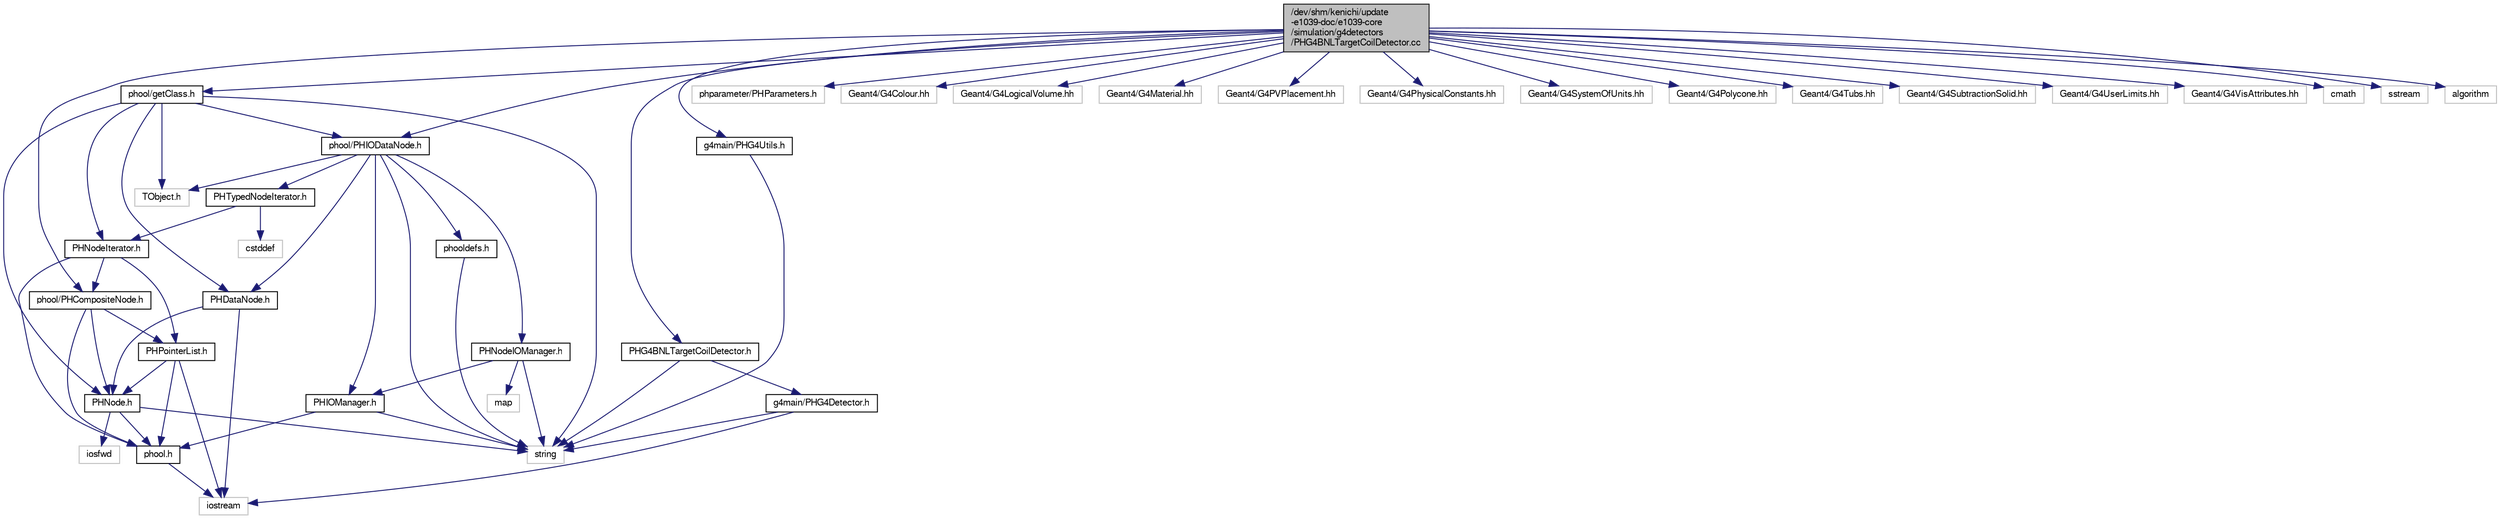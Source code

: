 digraph "/dev/shm/kenichi/update-e1039-doc/e1039-core/simulation/g4detectors/PHG4BNLTargetCoilDetector.cc"
{
  bgcolor="transparent";
  edge [fontname="FreeSans",fontsize="10",labelfontname="FreeSans",labelfontsize="10"];
  node [fontname="FreeSans",fontsize="10",shape=record];
  Node1 [label="/dev/shm/kenichi/update\l-e1039-doc/e1039-core\l/simulation/g4detectors\l/PHG4BNLTargetCoilDetector.cc",height=0.2,width=0.4,color="black", fillcolor="grey75", style="filled" fontcolor="black"];
  Node1 -> Node2 [color="midnightblue",fontsize="10",style="solid",fontname="FreeSans"];
  Node2 [label="PHG4BNLTargetCoilDetector.h",height=0.2,width=0.4,color="black",URL="$d0/d61/PHG4BNLTargetCoilDetector_8h.html"];
  Node2 -> Node3 [color="midnightblue",fontsize="10",style="solid",fontname="FreeSans"];
  Node3 [label="g4main/PHG4Detector.h",height=0.2,width=0.4,color="black",URL="$dd/dcc/PHG4Detector_8h.html"];
  Node3 -> Node4 [color="midnightblue",fontsize="10",style="solid",fontname="FreeSans"];
  Node4 [label="iostream",height=0.2,width=0.4,color="grey75"];
  Node3 -> Node5 [color="midnightblue",fontsize="10",style="solid",fontname="FreeSans"];
  Node5 [label="string",height=0.2,width=0.4,color="grey75"];
  Node2 -> Node5 [color="midnightblue",fontsize="10",style="solid",fontname="FreeSans"];
  Node1 -> Node6 [color="midnightblue",fontsize="10",style="solid",fontname="FreeSans"];
  Node6 [label="phparameter/PHParameters.h",height=0.2,width=0.4,color="grey75"];
  Node1 -> Node7 [color="midnightblue",fontsize="10",style="solid",fontname="FreeSans"];
  Node7 [label="g4main/PHG4Utils.h",height=0.2,width=0.4,color="black",URL="$d6/d5e/PHG4Utils_8h.html"];
  Node7 -> Node5 [color="midnightblue",fontsize="10",style="solid",fontname="FreeSans"];
  Node1 -> Node8 [color="midnightblue",fontsize="10",style="solid",fontname="FreeSans"];
  Node8 [label="phool/PHCompositeNode.h",height=0.2,width=0.4,color="black",URL="$d8/d30/PHCompositeNode_8h.html"];
  Node8 -> Node9 [color="midnightblue",fontsize="10",style="solid",fontname="FreeSans"];
  Node9 [label="phool.h",height=0.2,width=0.4,color="black",URL="$d5/d6f/phool_8h.html"];
  Node9 -> Node4 [color="midnightblue",fontsize="10",style="solid",fontname="FreeSans"];
  Node8 -> Node10 [color="midnightblue",fontsize="10",style="solid",fontname="FreeSans"];
  Node10 [label="PHNode.h",height=0.2,width=0.4,color="black",URL="$d3/d62/PHNode_8h.html"];
  Node10 -> Node9 [color="midnightblue",fontsize="10",style="solid",fontname="FreeSans"];
  Node10 -> Node11 [color="midnightblue",fontsize="10",style="solid",fontname="FreeSans"];
  Node11 [label="iosfwd",height=0.2,width=0.4,color="grey75"];
  Node10 -> Node5 [color="midnightblue",fontsize="10",style="solid",fontname="FreeSans"];
  Node8 -> Node12 [color="midnightblue",fontsize="10",style="solid",fontname="FreeSans"];
  Node12 [label="PHPointerList.h",height=0.2,width=0.4,color="black",URL="$db/dd5/PHPointerList_8h.html"];
  Node12 -> Node9 [color="midnightblue",fontsize="10",style="solid",fontname="FreeSans"];
  Node12 -> Node10 [color="midnightblue",fontsize="10",style="solid",fontname="FreeSans"];
  Node12 -> Node4 [color="midnightblue",fontsize="10",style="solid",fontname="FreeSans"];
  Node1 -> Node13 [color="midnightblue",fontsize="10",style="solid",fontname="FreeSans"];
  Node13 [label="phool/PHIODataNode.h",height=0.2,width=0.4,color="black",URL="$d3/d79/PHIODataNode_8h.html"];
  Node13 -> Node14 [color="midnightblue",fontsize="10",style="solid",fontname="FreeSans"];
  Node14 [label="PHDataNode.h",height=0.2,width=0.4,color="black",URL="$dd/d9b/PHDataNode_8h.html"];
  Node14 -> Node10 [color="midnightblue",fontsize="10",style="solid",fontname="FreeSans"];
  Node14 -> Node4 [color="midnightblue",fontsize="10",style="solid",fontname="FreeSans"];
  Node13 -> Node15 [color="midnightblue",fontsize="10",style="solid",fontname="FreeSans"];
  Node15 [label="PHIOManager.h",height=0.2,width=0.4,color="black",URL="$d9/d53/PHIOManager_8h.html"];
  Node15 -> Node9 [color="midnightblue",fontsize="10",style="solid",fontname="FreeSans"];
  Node15 -> Node5 [color="midnightblue",fontsize="10",style="solid",fontname="FreeSans"];
  Node13 -> Node16 [color="midnightblue",fontsize="10",style="solid",fontname="FreeSans"];
  Node16 [label="PHNodeIOManager.h",height=0.2,width=0.4,color="black",URL="$dd/de7/PHNodeIOManager_8h.html"];
  Node16 -> Node15 [color="midnightblue",fontsize="10",style="solid",fontname="FreeSans"];
  Node16 -> Node5 [color="midnightblue",fontsize="10",style="solid",fontname="FreeSans"];
  Node16 -> Node17 [color="midnightblue",fontsize="10",style="solid",fontname="FreeSans"];
  Node17 [label="map",height=0.2,width=0.4,color="grey75"];
  Node13 -> Node18 [color="midnightblue",fontsize="10",style="solid",fontname="FreeSans"];
  Node18 [label="PHTypedNodeIterator.h",height=0.2,width=0.4,color="black",URL="$db/d17/PHTypedNodeIterator_8h.html"];
  Node18 -> Node19 [color="midnightblue",fontsize="10",style="solid",fontname="FreeSans"];
  Node19 [label="PHNodeIterator.h",height=0.2,width=0.4,color="black",URL="$d8/dfd/PHNodeIterator_8h.html"];
  Node19 -> Node9 [color="midnightblue",fontsize="10",style="solid",fontname="FreeSans"];
  Node19 -> Node8 [color="midnightblue",fontsize="10",style="solid",fontname="FreeSans"];
  Node19 -> Node12 [color="midnightblue",fontsize="10",style="solid",fontname="FreeSans"];
  Node18 -> Node20 [color="midnightblue",fontsize="10",style="solid",fontname="FreeSans"];
  Node20 [label="cstddef",height=0.2,width=0.4,color="grey75"];
  Node13 -> Node21 [color="midnightblue",fontsize="10",style="solid",fontname="FreeSans"];
  Node21 [label="phooldefs.h",height=0.2,width=0.4,color="black",URL="$de/da7/phooldefs_8h.html"];
  Node21 -> Node5 [color="midnightblue",fontsize="10",style="solid",fontname="FreeSans"];
  Node13 -> Node22 [color="midnightblue",fontsize="10",style="solid",fontname="FreeSans"];
  Node22 [label="TObject.h",height=0.2,width=0.4,color="grey75"];
  Node13 -> Node5 [color="midnightblue",fontsize="10",style="solid",fontname="FreeSans"];
  Node1 -> Node23 [color="midnightblue",fontsize="10",style="solid",fontname="FreeSans"];
  Node23 [label="phool/getClass.h",height=0.2,width=0.4,color="black",URL="$dd/dd4/getClass_8h.html"];
  Node23 -> Node19 [color="midnightblue",fontsize="10",style="solid",fontname="FreeSans"];
  Node23 -> Node13 [color="midnightblue",fontsize="10",style="solid",fontname="FreeSans"];
  Node23 -> Node14 [color="midnightblue",fontsize="10",style="solid",fontname="FreeSans"];
  Node23 -> Node10 [color="midnightblue",fontsize="10",style="solid",fontname="FreeSans"];
  Node23 -> Node22 [color="midnightblue",fontsize="10",style="solid",fontname="FreeSans"];
  Node23 -> Node5 [color="midnightblue",fontsize="10",style="solid",fontname="FreeSans"];
  Node1 -> Node24 [color="midnightblue",fontsize="10",style="solid",fontname="FreeSans"];
  Node24 [label="Geant4/G4Colour.hh",height=0.2,width=0.4,color="grey75"];
  Node1 -> Node25 [color="midnightblue",fontsize="10",style="solid",fontname="FreeSans"];
  Node25 [label="Geant4/G4LogicalVolume.hh",height=0.2,width=0.4,color="grey75"];
  Node1 -> Node26 [color="midnightblue",fontsize="10",style="solid",fontname="FreeSans"];
  Node26 [label="Geant4/G4Material.hh",height=0.2,width=0.4,color="grey75"];
  Node1 -> Node27 [color="midnightblue",fontsize="10",style="solid",fontname="FreeSans"];
  Node27 [label="Geant4/G4PVPlacement.hh",height=0.2,width=0.4,color="grey75"];
  Node1 -> Node28 [color="midnightblue",fontsize="10",style="solid",fontname="FreeSans"];
  Node28 [label="Geant4/G4PhysicalConstants.hh",height=0.2,width=0.4,color="grey75"];
  Node1 -> Node29 [color="midnightblue",fontsize="10",style="solid",fontname="FreeSans"];
  Node29 [label="Geant4/G4SystemOfUnits.hh",height=0.2,width=0.4,color="grey75"];
  Node1 -> Node30 [color="midnightblue",fontsize="10",style="solid",fontname="FreeSans"];
  Node30 [label="Geant4/G4Polycone.hh",height=0.2,width=0.4,color="grey75"];
  Node1 -> Node31 [color="midnightblue",fontsize="10",style="solid",fontname="FreeSans"];
  Node31 [label="Geant4/G4Tubs.hh",height=0.2,width=0.4,color="grey75"];
  Node1 -> Node32 [color="midnightblue",fontsize="10",style="solid",fontname="FreeSans"];
  Node32 [label="Geant4/G4SubtractionSolid.hh",height=0.2,width=0.4,color="grey75"];
  Node1 -> Node33 [color="midnightblue",fontsize="10",style="solid",fontname="FreeSans"];
  Node33 [label="Geant4/G4UserLimits.hh",height=0.2,width=0.4,color="grey75"];
  Node1 -> Node34 [color="midnightblue",fontsize="10",style="solid",fontname="FreeSans"];
  Node34 [label="Geant4/G4VisAttributes.hh",height=0.2,width=0.4,color="grey75"];
  Node1 -> Node35 [color="midnightblue",fontsize="10",style="solid",fontname="FreeSans"];
  Node35 [label="cmath",height=0.2,width=0.4,color="grey75"];
  Node1 -> Node36 [color="midnightblue",fontsize="10",style="solid",fontname="FreeSans"];
  Node36 [label="sstream",height=0.2,width=0.4,color="grey75"];
  Node1 -> Node37 [color="midnightblue",fontsize="10",style="solid",fontname="FreeSans"];
  Node37 [label="algorithm",height=0.2,width=0.4,color="grey75"];
}
